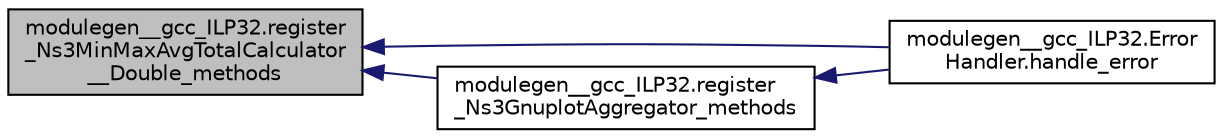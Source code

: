 digraph "modulegen__gcc_ILP32.register_Ns3MinMaxAvgTotalCalculator__Double_methods"
{
  edge [fontname="Helvetica",fontsize="10",labelfontname="Helvetica",labelfontsize="10"];
  node [fontname="Helvetica",fontsize="10",shape=record];
  rankdir="LR";
  Node1 [label="modulegen__gcc_ILP32.register\l_Ns3MinMaxAvgTotalCalculator\l__Double_methods",height=0.2,width=0.4,color="black", fillcolor="grey75", style="filled", fontcolor="black"];
  Node1 -> Node2 [dir="back",color="midnightblue",fontsize="10",style="solid"];
  Node2 [label="modulegen__gcc_ILP32.Error\lHandler.handle_error",height=0.2,width=0.4,color="black", fillcolor="white", style="filled",URL="$d9/d99/classmodulegen____gcc__ILP32_1_1ErrorHandler.html#a943006387a8560b17fc047599f8e3097"];
  Node1 -> Node3 [dir="back",color="midnightblue",fontsize="10",style="solid"];
  Node3 [label="modulegen__gcc_ILP32.register\l_Ns3GnuplotAggregator_methods",height=0.2,width=0.4,color="black", fillcolor="white", style="filled",URL="$d5/d79/namespacemodulegen____gcc__ILP32.html#a25bee5d45dd01a70a7a16f7f53e84be7"];
  Node3 -> Node2 [dir="back",color="midnightblue",fontsize="10",style="solid"];
}
